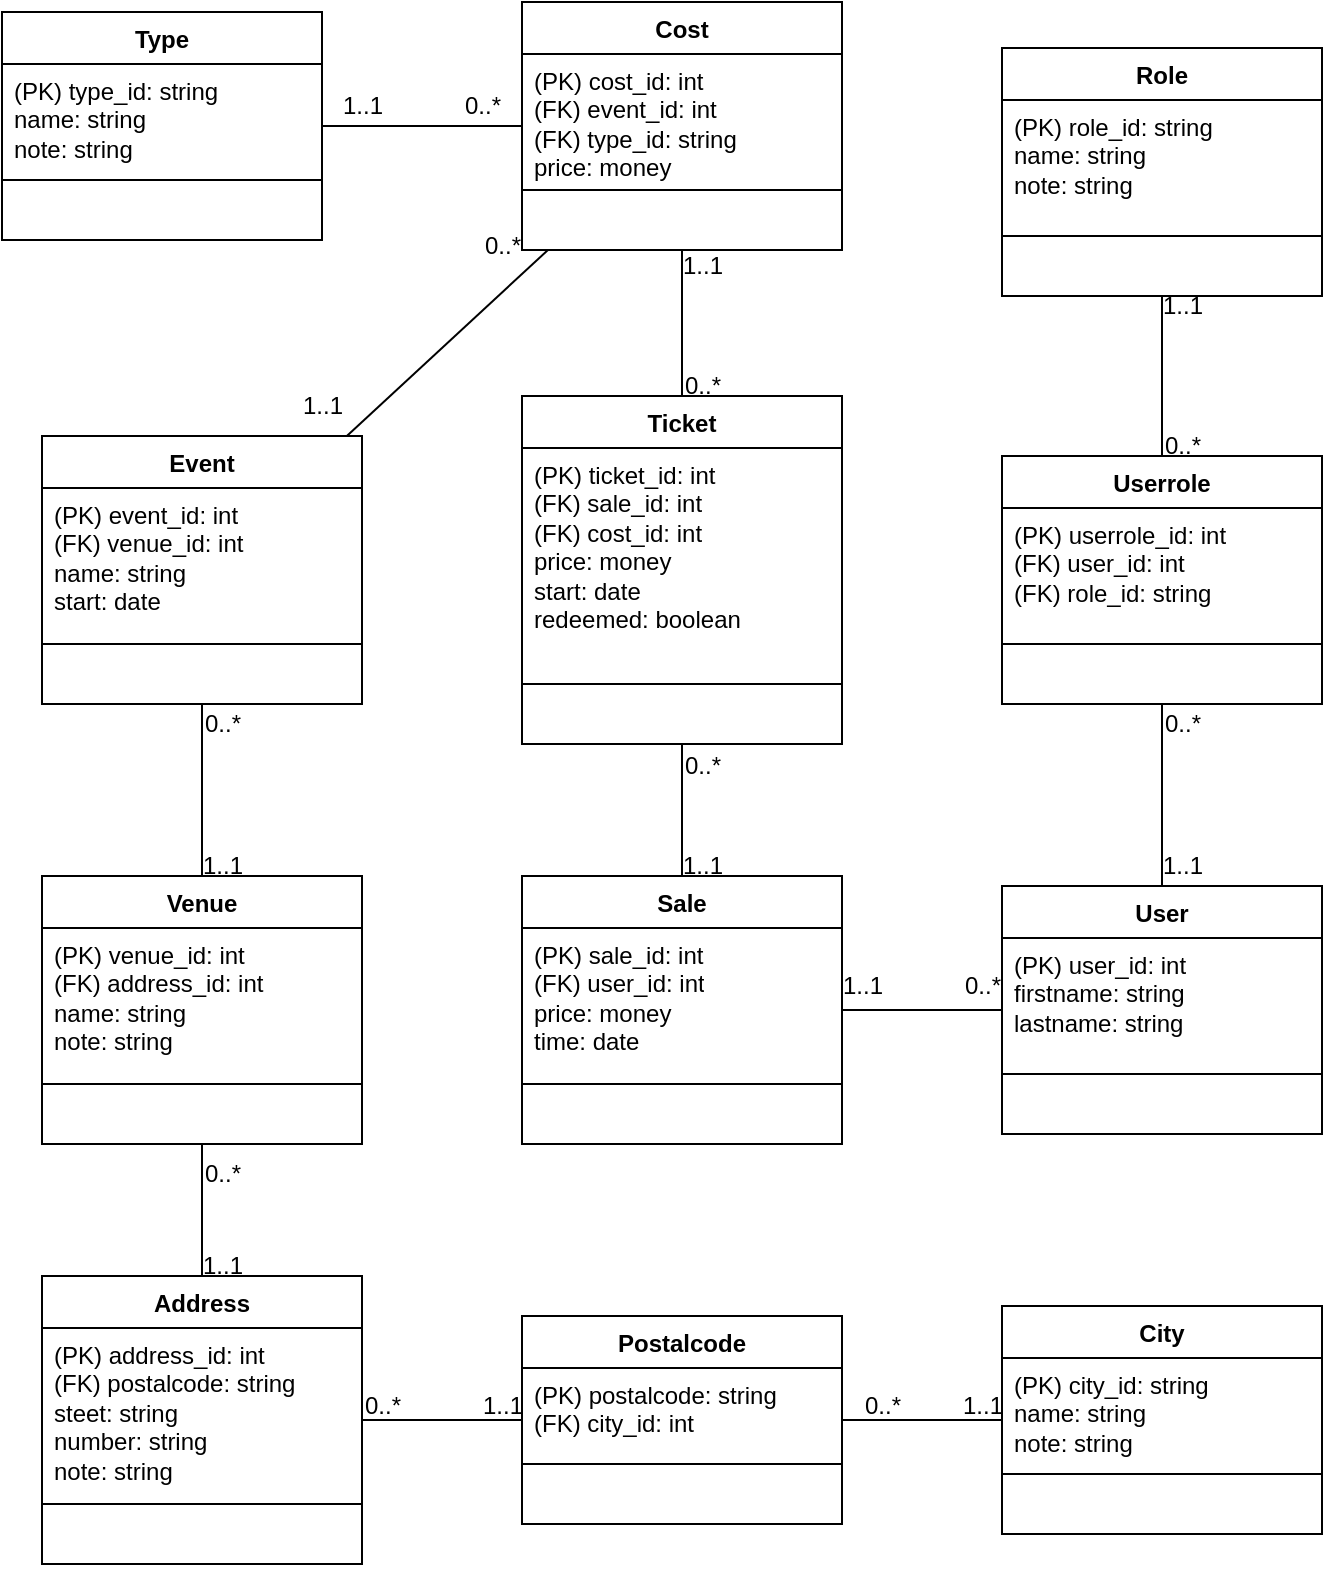 <mxfile version="28.1.2">
  <diagram name="Page-1" id="CT5lFTZmHJviQCnOmIjY">
    <mxGraphModel dx="2066" dy="3122" grid="1" gridSize="10" guides="1" tooltips="1" connect="1" arrows="1" fold="1" page="1" pageScale="1" pageWidth="1080" pageHeight="1920" math="0" shadow="0">
      <root>
        <mxCell id="0" />
        <mxCell id="1" parent="0" />
        <mxCell id="eSTx0_f_eTwvLmHdHTHT-23" value="Ticket" style="swimlane;fontStyle=1;align=center;verticalAlign=top;childLayout=stackLayout;horizontal=1;startSize=26;horizontalStack=0;resizeParent=1;resizeParentMax=0;resizeLast=0;collapsible=1;marginBottom=0;whiteSpace=wrap;html=1;" parent="1" vertex="1">
          <mxGeometry x="400" y="40" width="160" height="174" as="geometry" />
        </mxCell>
        <mxCell id="eSTx0_f_eTwvLmHdHTHT-24" value="(PK) ticket_id: int&lt;div&gt;(FK) sale_id: int&lt;br&gt;&lt;div&gt;(FK) cost_id: int&lt;/div&gt;&lt;div&gt;price: money&lt;/div&gt;&lt;div&gt;start: date&lt;/div&gt;&lt;div&gt;redeemed: boolean&lt;br&gt;&lt;div&gt;&lt;br&gt;&lt;/div&gt;&lt;/div&gt;&lt;/div&gt;" style="text;strokeColor=none;fillColor=none;align=left;verticalAlign=top;spacingLeft=4;spacingRight=4;overflow=hidden;rotatable=0;points=[[0,0.5],[1,0.5]];portConstraint=eastwest;whiteSpace=wrap;html=1;" parent="eSTx0_f_eTwvLmHdHTHT-23" vertex="1">
          <mxGeometry y="26" width="160" height="114" as="geometry" />
        </mxCell>
        <mxCell id="eSTx0_f_eTwvLmHdHTHT-25" value="" style="line;strokeWidth=1;fillColor=none;align=left;verticalAlign=middle;spacingTop=-1;spacingLeft=3;spacingRight=3;rotatable=0;labelPosition=right;points=[];portConstraint=eastwest;strokeColor=inherit;" parent="eSTx0_f_eTwvLmHdHTHT-23" vertex="1">
          <mxGeometry y="140" width="160" height="8" as="geometry" />
        </mxCell>
        <mxCell id="eSTx0_f_eTwvLmHdHTHT-26" value="&amp;nbsp;" style="text;strokeColor=none;fillColor=none;align=left;verticalAlign=top;spacingLeft=4;spacingRight=4;overflow=hidden;rotatable=0;points=[[0,0.5],[1,0.5]];portConstraint=eastwest;whiteSpace=wrap;html=1;" parent="eSTx0_f_eTwvLmHdHTHT-23" vertex="1">
          <mxGeometry y="148" width="160" height="26" as="geometry" />
        </mxCell>
        <mxCell id="eSTx0_f_eTwvLmHdHTHT-27" value="Sale" style="swimlane;fontStyle=1;align=center;verticalAlign=top;childLayout=stackLayout;horizontal=1;startSize=26;horizontalStack=0;resizeParent=1;resizeParentMax=0;resizeLast=0;collapsible=1;marginBottom=0;whiteSpace=wrap;html=1;" parent="1" vertex="1">
          <mxGeometry x="400" y="280" width="160" height="134" as="geometry" />
        </mxCell>
        <mxCell id="eSTx0_f_eTwvLmHdHTHT-28" value="&lt;div&gt;&lt;div&gt;(PK) sale_id: int&lt;/div&gt;&lt;/div&gt;&lt;div&gt;(FK) user_id: int&lt;/div&gt;&lt;div&gt;price: money&lt;/div&gt;&lt;div&gt;time: date&lt;/div&gt;" style="text;strokeColor=none;fillColor=none;align=left;verticalAlign=top;spacingLeft=4;spacingRight=4;overflow=hidden;rotatable=0;points=[[0,0.5],[1,0.5]];portConstraint=eastwest;whiteSpace=wrap;html=1;" parent="eSTx0_f_eTwvLmHdHTHT-27" vertex="1">
          <mxGeometry y="26" width="160" height="74" as="geometry" />
        </mxCell>
        <mxCell id="eSTx0_f_eTwvLmHdHTHT-29" value="" style="line;strokeWidth=1;fillColor=none;align=left;verticalAlign=middle;spacingTop=-1;spacingLeft=3;spacingRight=3;rotatable=0;labelPosition=right;points=[];portConstraint=eastwest;strokeColor=inherit;" parent="eSTx0_f_eTwvLmHdHTHT-27" vertex="1">
          <mxGeometry y="100" width="160" height="8" as="geometry" />
        </mxCell>
        <mxCell id="eSTx0_f_eTwvLmHdHTHT-30" value="&amp;nbsp;" style="text;strokeColor=none;fillColor=none;align=left;verticalAlign=top;spacingLeft=4;spacingRight=4;overflow=hidden;rotatable=0;points=[[0,0.5],[1,0.5]];portConstraint=eastwest;whiteSpace=wrap;html=1;" parent="eSTx0_f_eTwvLmHdHTHT-27" vertex="1">
          <mxGeometry y="108" width="160" height="26" as="geometry" />
        </mxCell>
        <mxCell id="eSTx0_f_eTwvLmHdHTHT-31" value="User" style="swimlane;fontStyle=1;align=center;verticalAlign=top;childLayout=stackLayout;horizontal=1;startSize=26;horizontalStack=0;resizeParent=1;resizeParentMax=0;resizeLast=0;collapsible=1;marginBottom=0;whiteSpace=wrap;html=1;" parent="1" vertex="1">
          <mxGeometry x="640" y="285" width="160" height="124" as="geometry" />
        </mxCell>
        <mxCell id="eSTx0_f_eTwvLmHdHTHT-32" value="&lt;div&gt;&lt;div&gt;(PK) user_id: int&lt;/div&gt;&lt;/div&gt;&lt;div&gt;firstname: string&lt;/div&gt;&lt;div&gt;lastname: string&lt;/div&gt;" style="text;strokeColor=none;fillColor=none;align=left;verticalAlign=top;spacingLeft=4;spacingRight=4;overflow=hidden;rotatable=0;points=[[0,0.5],[1,0.5]];portConstraint=eastwest;whiteSpace=wrap;html=1;" parent="eSTx0_f_eTwvLmHdHTHT-31" vertex="1">
          <mxGeometry y="26" width="160" height="64" as="geometry" />
        </mxCell>
        <mxCell id="eSTx0_f_eTwvLmHdHTHT-33" value="" style="line;strokeWidth=1;fillColor=none;align=left;verticalAlign=middle;spacingTop=-1;spacingLeft=3;spacingRight=3;rotatable=0;labelPosition=right;points=[];portConstraint=eastwest;strokeColor=inherit;" parent="eSTx0_f_eTwvLmHdHTHT-31" vertex="1">
          <mxGeometry y="90" width="160" height="8" as="geometry" />
        </mxCell>
        <mxCell id="eSTx0_f_eTwvLmHdHTHT-34" value="&amp;nbsp;" style="text;strokeColor=none;fillColor=none;align=left;verticalAlign=top;spacingLeft=4;spacingRight=4;overflow=hidden;rotatable=0;points=[[0,0.5],[1,0.5]];portConstraint=eastwest;whiteSpace=wrap;html=1;" parent="eSTx0_f_eTwvLmHdHTHT-31" vertex="1">
          <mxGeometry y="98" width="160" height="26" as="geometry" />
        </mxCell>
        <mxCell id="eSTx0_f_eTwvLmHdHTHT-35" value="Userrole" style="swimlane;fontStyle=1;align=center;verticalAlign=top;childLayout=stackLayout;horizontal=1;startSize=26;horizontalStack=0;resizeParent=1;resizeParentMax=0;resizeLast=0;collapsible=1;marginBottom=0;whiteSpace=wrap;html=1;" parent="1" vertex="1">
          <mxGeometry x="640" y="70" width="160" height="124" as="geometry" />
        </mxCell>
        <mxCell id="eSTx0_f_eTwvLmHdHTHT-36" value="&lt;div&gt;&lt;div&gt;(PK) userrole_id: int&lt;/div&gt;&lt;/div&gt;&lt;div&gt;(FK) user_id: int&lt;/div&gt;&lt;div&gt;(FK) role_id: string&lt;/div&gt;&lt;div&gt;&lt;br&gt;&lt;/div&gt;" style="text;strokeColor=none;fillColor=none;align=left;verticalAlign=top;spacingLeft=4;spacingRight=4;overflow=hidden;rotatable=0;points=[[0,0.5],[1,0.5]];portConstraint=eastwest;whiteSpace=wrap;html=1;" parent="eSTx0_f_eTwvLmHdHTHT-35" vertex="1">
          <mxGeometry y="26" width="160" height="64" as="geometry" />
        </mxCell>
        <mxCell id="eSTx0_f_eTwvLmHdHTHT-37" value="" style="line;strokeWidth=1;fillColor=none;align=left;verticalAlign=middle;spacingTop=-1;spacingLeft=3;spacingRight=3;rotatable=0;labelPosition=right;points=[];portConstraint=eastwest;strokeColor=inherit;" parent="eSTx0_f_eTwvLmHdHTHT-35" vertex="1">
          <mxGeometry y="90" width="160" height="8" as="geometry" />
        </mxCell>
        <mxCell id="eSTx0_f_eTwvLmHdHTHT-38" value="&amp;nbsp;" style="text;strokeColor=none;fillColor=none;align=left;verticalAlign=top;spacingLeft=4;spacingRight=4;overflow=hidden;rotatable=0;points=[[0,0.5],[1,0.5]];portConstraint=eastwest;whiteSpace=wrap;html=1;" parent="eSTx0_f_eTwvLmHdHTHT-35" vertex="1">
          <mxGeometry y="98" width="160" height="26" as="geometry" />
        </mxCell>
        <mxCell id="eSTx0_f_eTwvLmHdHTHT-39" value="Role" style="swimlane;fontStyle=1;align=center;verticalAlign=top;childLayout=stackLayout;horizontal=1;startSize=26;horizontalStack=0;resizeParent=1;resizeParentMax=0;resizeLast=0;collapsible=1;marginBottom=0;whiteSpace=wrap;html=1;" parent="1" vertex="1">
          <mxGeometry x="640" y="-134" width="160" height="124" as="geometry" />
        </mxCell>
        <mxCell id="eSTx0_f_eTwvLmHdHTHT-40" value="&lt;div&gt;&lt;div&gt;(PK) role_id: string&lt;/div&gt;&lt;/div&gt;&lt;div&gt;name: string&lt;/div&gt;&lt;div&gt;note: string&lt;/div&gt;" style="text;strokeColor=none;fillColor=none;align=left;verticalAlign=top;spacingLeft=4;spacingRight=4;overflow=hidden;rotatable=0;points=[[0,0.5],[1,0.5]];portConstraint=eastwest;whiteSpace=wrap;html=1;" parent="eSTx0_f_eTwvLmHdHTHT-39" vertex="1">
          <mxGeometry y="26" width="160" height="64" as="geometry" />
        </mxCell>
        <mxCell id="eSTx0_f_eTwvLmHdHTHT-41" value="" style="line;strokeWidth=1;fillColor=none;align=left;verticalAlign=middle;spacingTop=-1;spacingLeft=3;spacingRight=3;rotatable=0;labelPosition=right;points=[];portConstraint=eastwest;strokeColor=inherit;" parent="eSTx0_f_eTwvLmHdHTHT-39" vertex="1">
          <mxGeometry y="90" width="160" height="8" as="geometry" />
        </mxCell>
        <mxCell id="eSTx0_f_eTwvLmHdHTHT-42" value="&amp;nbsp;" style="text;strokeColor=none;fillColor=none;align=left;verticalAlign=top;spacingLeft=4;spacingRight=4;overflow=hidden;rotatable=0;points=[[0,0.5],[1,0.5]];portConstraint=eastwest;whiteSpace=wrap;html=1;" parent="eSTx0_f_eTwvLmHdHTHT-39" vertex="1">
          <mxGeometry y="98" width="160" height="26" as="geometry" />
        </mxCell>
        <mxCell id="eSTx0_f_eTwvLmHdHTHT-43" value="Event" style="swimlane;fontStyle=1;align=center;verticalAlign=top;childLayout=stackLayout;horizontal=1;startSize=26;horizontalStack=0;resizeParent=1;resizeParentMax=0;resizeLast=0;collapsible=1;marginBottom=0;whiteSpace=wrap;html=1;" parent="1" vertex="1">
          <mxGeometry x="160" y="60" width="160" height="134" as="geometry" />
        </mxCell>
        <mxCell id="eSTx0_f_eTwvLmHdHTHT-44" value="(PK) event_id: int&lt;div&gt;(FK) venue_id: int&lt;/div&gt;&lt;div&gt;name: string&lt;/div&gt;&lt;div&gt;start: date&lt;/div&gt;" style="text;strokeColor=none;fillColor=none;align=left;verticalAlign=top;spacingLeft=4;spacingRight=4;overflow=hidden;rotatable=0;points=[[0,0.5],[1,0.5]];portConstraint=eastwest;whiteSpace=wrap;html=1;" parent="eSTx0_f_eTwvLmHdHTHT-43" vertex="1">
          <mxGeometry y="26" width="160" height="74" as="geometry" />
        </mxCell>
        <mxCell id="eSTx0_f_eTwvLmHdHTHT-45" value="" style="line;strokeWidth=1;fillColor=none;align=left;verticalAlign=middle;spacingTop=-1;spacingLeft=3;spacingRight=3;rotatable=0;labelPosition=right;points=[];portConstraint=eastwest;strokeColor=inherit;" parent="eSTx0_f_eTwvLmHdHTHT-43" vertex="1">
          <mxGeometry y="100" width="160" height="8" as="geometry" />
        </mxCell>
        <mxCell id="eSTx0_f_eTwvLmHdHTHT-46" value="&amp;nbsp;" style="text;strokeColor=none;fillColor=none;align=left;verticalAlign=top;spacingLeft=4;spacingRight=4;overflow=hidden;rotatable=0;points=[[0,0.5],[1,0.5]];portConstraint=eastwest;whiteSpace=wrap;html=1;" parent="eSTx0_f_eTwvLmHdHTHT-43" vertex="1">
          <mxGeometry y="108" width="160" height="26" as="geometry" />
        </mxCell>
        <mxCell id="eSTx0_f_eTwvLmHdHTHT-47" value="Venue" style="swimlane;fontStyle=1;align=center;verticalAlign=top;childLayout=stackLayout;horizontal=1;startSize=26;horizontalStack=0;resizeParent=1;resizeParentMax=0;resizeLast=0;collapsible=1;marginBottom=0;whiteSpace=wrap;html=1;" parent="1" vertex="1">
          <mxGeometry x="160" y="280" width="160" height="134" as="geometry" />
        </mxCell>
        <mxCell id="eSTx0_f_eTwvLmHdHTHT-48" value="(PK) venue_id: int&lt;div&gt;(FK) address_id: int&lt;/div&gt;&lt;div&gt;&lt;span style=&quot;background-color: transparent; color: light-dark(rgb(0, 0, 0), rgb(255, 255, 255));&quot;&gt;name: string&lt;/span&gt;&lt;/div&gt;&lt;div&gt;note: string&lt;/div&gt;" style="text;strokeColor=none;fillColor=none;align=left;verticalAlign=top;spacingLeft=4;spacingRight=4;overflow=hidden;rotatable=0;points=[[0,0.5],[1,0.5]];portConstraint=eastwest;whiteSpace=wrap;html=1;" parent="eSTx0_f_eTwvLmHdHTHT-47" vertex="1">
          <mxGeometry y="26" width="160" height="74" as="geometry" />
        </mxCell>
        <mxCell id="eSTx0_f_eTwvLmHdHTHT-49" value="" style="line;strokeWidth=1;fillColor=none;align=left;verticalAlign=middle;spacingTop=-1;spacingLeft=3;spacingRight=3;rotatable=0;labelPosition=right;points=[];portConstraint=eastwest;strokeColor=inherit;" parent="eSTx0_f_eTwvLmHdHTHT-47" vertex="1">
          <mxGeometry y="100" width="160" height="8" as="geometry" />
        </mxCell>
        <mxCell id="eSTx0_f_eTwvLmHdHTHT-50" value="&amp;nbsp;" style="text;strokeColor=none;fillColor=none;align=left;verticalAlign=top;spacingLeft=4;spacingRight=4;overflow=hidden;rotatable=0;points=[[0,0.5],[1,0.5]];portConstraint=eastwest;whiteSpace=wrap;html=1;" parent="eSTx0_f_eTwvLmHdHTHT-47" vertex="1">
          <mxGeometry y="108" width="160" height="26" as="geometry" />
        </mxCell>
        <mxCell id="eSTx0_f_eTwvLmHdHTHT-51" value="City" style="swimlane;fontStyle=1;align=center;verticalAlign=top;childLayout=stackLayout;horizontal=1;startSize=26;horizontalStack=0;resizeParent=1;resizeParentMax=0;resizeLast=0;collapsible=1;marginBottom=0;whiteSpace=wrap;html=1;" parent="1" vertex="1">
          <mxGeometry x="640" y="495" width="160" height="114" as="geometry" />
        </mxCell>
        <mxCell id="eSTx0_f_eTwvLmHdHTHT-52" value="(PK) city_id: string&lt;div&gt;name: string&lt;/div&gt;&lt;div&gt;note: string&lt;/div&gt;" style="text;strokeColor=none;fillColor=none;align=left;verticalAlign=top;spacingLeft=4;spacingRight=4;overflow=hidden;rotatable=0;points=[[0,0.5],[1,0.5]];portConstraint=eastwest;whiteSpace=wrap;html=1;" parent="eSTx0_f_eTwvLmHdHTHT-51" vertex="1">
          <mxGeometry y="26" width="160" height="54" as="geometry" />
        </mxCell>
        <mxCell id="eSTx0_f_eTwvLmHdHTHT-53" value="" style="line;strokeWidth=1;fillColor=none;align=left;verticalAlign=middle;spacingTop=-1;spacingLeft=3;spacingRight=3;rotatable=0;labelPosition=right;points=[];portConstraint=eastwest;strokeColor=inherit;" parent="eSTx0_f_eTwvLmHdHTHT-51" vertex="1">
          <mxGeometry y="80" width="160" height="8" as="geometry" />
        </mxCell>
        <mxCell id="eSTx0_f_eTwvLmHdHTHT-54" value="&amp;nbsp;" style="text;strokeColor=none;fillColor=none;align=left;verticalAlign=top;spacingLeft=4;spacingRight=4;overflow=hidden;rotatable=0;points=[[0,0.5],[1,0.5]];portConstraint=eastwest;whiteSpace=wrap;html=1;" parent="eSTx0_f_eTwvLmHdHTHT-51" vertex="1">
          <mxGeometry y="88" width="160" height="26" as="geometry" />
        </mxCell>
        <mxCell id="eSTx0_f_eTwvLmHdHTHT-55" value="Postalcode" style="swimlane;fontStyle=1;align=center;verticalAlign=top;childLayout=stackLayout;horizontal=1;startSize=26;horizontalStack=0;resizeParent=1;resizeParentMax=0;resizeLast=0;collapsible=1;marginBottom=0;whiteSpace=wrap;html=1;" parent="1" vertex="1">
          <mxGeometry x="400" y="500" width="160" height="104" as="geometry" />
        </mxCell>
        <mxCell id="eSTx0_f_eTwvLmHdHTHT-56" value="(PK) postalcode: string&lt;div&gt;(FK) city_id: int&lt;/div&gt;" style="text;strokeColor=none;fillColor=none;align=left;verticalAlign=top;spacingLeft=4;spacingRight=4;overflow=hidden;rotatable=0;points=[[0,0.5],[1,0.5]];portConstraint=eastwest;whiteSpace=wrap;html=1;" parent="eSTx0_f_eTwvLmHdHTHT-55" vertex="1">
          <mxGeometry y="26" width="160" height="44" as="geometry" />
        </mxCell>
        <mxCell id="eSTx0_f_eTwvLmHdHTHT-57" value="" style="line;strokeWidth=1;fillColor=none;align=left;verticalAlign=middle;spacingTop=-1;spacingLeft=3;spacingRight=3;rotatable=0;labelPosition=right;points=[];portConstraint=eastwest;strokeColor=inherit;" parent="eSTx0_f_eTwvLmHdHTHT-55" vertex="1">
          <mxGeometry y="70" width="160" height="8" as="geometry" />
        </mxCell>
        <mxCell id="eSTx0_f_eTwvLmHdHTHT-58" value="&amp;nbsp;" style="text;strokeColor=none;fillColor=none;align=left;verticalAlign=top;spacingLeft=4;spacingRight=4;overflow=hidden;rotatable=0;points=[[0,0.5],[1,0.5]];portConstraint=eastwest;whiteSpace=wrap;html=1;" parent="eSTx0_f_eTwvLmHdHTHT-55" vertex="1">
          <mxGeometry y="78" width="160" height="26" as="geometry" />
        </mxCell>
        <mxCell id="eSTx0_f_eTwvLmHdHTHT-59" value="" style="endArrow=none;html=1;rounded=0;" parent="1" source="eSTx0_f_eTwvLmHdHTHT-43" target="eSTx0_f_eTwvLmHdHTHT-47" edge="1">
          <mxGeometry width="50" height="50" relative="1" as="geometry">
            <mxPoint x="180" y="50" as="sourcePoint" />
            <mxPoint x="230" as="targetPoint" />
          </mxGeometry>
        </mxCell>
        <mxCell id="eSTx0_f_eTwvLmHdHTHT-60" value="" style="endArrow=none;html=1;rounded=0;" parent="1" source="eSTx0_f_eTwvLmHdHTHT-35" target="eSTx0_f_eTwvLmHdHTHT-39" edge="1">
          <mxGeometry width="50" height="50" relative="1" as="geometry">
            <mxPoint x="610" y="440" as="sourcePoint" />
            <mxPoint x="660" y="390" as="targetPoint" />
          </mxGeometry>
        </mxCell>
        <mxCell id="eSTx0_f_eTwvLmHdHTHT-61" value="" style="endArrow=none;html=1;rounded=0;" parent="1" source="eSTx0_f_eTwvLmHdHTHT-31" target="eSTx0_f_eTwvLmHdHTHT-35" edge="1">
          <mxGeometry width="50" height="50" relative="1" as="geometry">
            <mxPoint x="320" y="510" as="sourcePoint" />
            <mxPoint x="370" y="460" as="targetPoint" />
          </mxGeometry>
        </mxCell>
        <mxCell id="eSTx0_f_eTwvLmHdHTHT-62" value="" style="endArrow=none;html=1;rounded=0;" parent="1" source="eSTx0_f_eTwvLmHdHTHT-31" target="eSTx0_f_eTwvLmHdHTHT-27" edge="1">
          <mxGeometry width="50" height="50" relative="1" as="geometry">
            <mxPoint x="330" y="260" as="sourcePoint" />
            <mxPoint x="380" y="210" as="targetPoint" />
          </mxGeometry>
        </mxCell>
        <mxCell id="eSTx0_f_eTwvLmHdHTHT-63" value="" style="endArrow=none;html=1;rounded=0;" parent="1" source="eSTx0_f_eTwvLmHdHTHT-27" target="eSTx0_f_eTwvLmHdHTHT-23" edge="1">
          <mxGeometry width="50" height="50" relative="1" as="geometry">
            <mxPoint x="520" y="160" as="sourcePoint" />
            <mxPoint x="570" y="110" as="targetPoint" />
          </mxGeometry>
        </mxCell>
        <mxCell id="eSTx0_f_eTwvLmHdHTHT-65" value="" style="endArrow=none;html=1;rounded=0;" parent="1" source="eSTx0_f_eTwvLmHdHTHT-66" target="eSTx0_f_eTwvLmHdHTHT-55" edge="1">
          <mxGeometry width="50" height="50" relative="1" as="geometry">
            <mxPoint x="390" y="-340" as="sourcePoint" />
            <mxPoint x="150" y="-270" as="targetPoint" />
          </mxGeometry>
        </mxCell>
        <mxCell id="eSTx0_f_eTwvLmHdHTHT-66" value="Address" style="swimlane;fontStyle=1;align=center;verticalAlign=top;childLayout=stackLayout;horizontal=1;startSize=26;horizontalStack=0;resizeParent=1;resizeParentMax=0;resizeLast=0;collapsible=1;marginBottom=0;whiteSpace=wrap;html=1;" parent="1" vertex="1">
          <mxGeometry x="160" y="480" width="160" height="144" as="geometry" />
        </mxCell>
        <mxCell id="eSTx0_f_eTwvLmHdHTHT-67" value="(PK) address_id: int&lt;div&gt;(FK) postalcode: string&lt;/div&gt;&lt;div&gt;steet: string&lt;/div&gt;&lt;div&gt;number: string&lt;/div&gt;&lt;div&gt;note: string&lt;/div&gt;" style="text;strokeColor=none;fillColor=none;align=left;verticalAlign=top;spacingLeft=4;spacingRight=4;overflow=hidden;rotatable=0;points=[[0,0.5],[1,0.5]];portConstraint=eastwest;whiteSpace=wrap;html=1;" parent="eSTx0_f_eTwvLmHdHTHT-66" vertex="1">
          <mxGeometry y="26" width="160" height="84" as="geometry" />
        </mxCell>
        <mxCell id="eSTx0_f_eTwvLmHdHTHT-68" value="" style="line;strokeWidth=1;fillColor=none;align=left;verticalAlign=middle;spacingTop=-1;spacingLeft=3;spacingRight=3;rotatable=0;labelPosition=right;points=[];portConstraint=eastwest;strokeColor=inherit;" parent="eSTx0_f_eTwvLmHdHTHT-66" vertex="1">
          <mxGeometry y="110" width="160" height="8" as="geometry" />
        </mxCell>
        <mxCell id="eSTx0_f_eTwvLmHdHTHT-69" value="&amp;nbsp;" style="text;strokeColor=none;fillColor=none;align=left;verticalAlign=top;spacingLeft=4;spacingRight=4;overflow=hidden;rotatable=0;points=[[0,0.5],[1,0.5]];portConstraint=eastwest;whiteSpace=wrap;html=1;" parent="eSTx0_f_eTwvLmHdHTHT-66" vertex="1">
          <mxGeometry y="118" width="160" height="26" as="geometry" />
        </mxCell>
        <mxCell id="eSTx0_f_eTwvLmHdHTHT-70" value="" style="endArrow=none;html=1;rounded=0;" parent="1" source="eSTx0_f_eTwvLmHdHTHT-47" target="eSTx0_f_eTwvLmHdHTHT-66" edge="1">
          <mxGeometry width="50" height="50" relative="1" as="geometry">
            <mxPoint x="230" y="-230" as="sourcePoint" />
            <mxPoint x="280" y="-280" as="targetPoint" />
          </mxGeometry>
        </mxCell>
        <mxCell id="eSTx0_f_eTwvLmHdHTHT-71" value="" style="endArrow=none;html=1;rounded=0;" parent="1" source="eSTx0_f_eTwvLmHdHTHT-55" target="eSTx0_f_eTwvLmHdHTHT-51" edge="1">
          <mxGeometry width="50" height="50" relative="1" as="geometry">
            <mxPoint x="560" y="661" as="sourcePoint" />
            <mxPoint x="610" y="611" as="targetPoint" />
          </mxGeometry>
        </mxCell>
        <mxCell id="eSTx0_f_eTwvLmHdHTHT-80" value="Cost" style="swimlane;fontStyle=1;align=center;verticalAlign=top;childLayout=stackLayout;horizontal=1;startSize=26;horizontalStack=0;resizeParent=1;resizeParentMax=0;resizeLast=0;collapsible=1;marginBottom=0;whiteSpace=wrap;html=1;" parent="1" vertex="1">
          <mxGeometry x="400" y="-157" width="160" height="124" as="geometry" />
        </mxCell>
        <mxCell id="eSTx0_f_eTwvLmHdHTHT-81" value="(PK) cost_id: int&lt;div&gt;&lt;span style=&quot;background-color: transparent; color: light-dark(rgb(0, 0, 0), rgb(255, 255, 255));&quot;&gt;(FK) event_id: int&lt;/span&gt;&lt;/div&gt;&lt;div&gt;&lt;span style=&quot;background-color: transparent; color: light-dark(rgb(0, 0, 0), rgb(255, 255, 255));&quot;&gt;(FK) type_id: string&lt;/span&gt;&lt;/div&gt;&lt;div&gt;price: money&lt;/div&gt;" style="text;strokeColor=none;fillColor=none;align=left;verticalAlign=top;spacingLeft=4;spacingRight=4;overflow=hidden;rotatable=0;points=[[0,0.5],[1,0.5]];portConstraint=eastwest;whiteSpace=wrap;html=1;" parent="eSTx0_f_eTwvLmHdHTHT-80" vertex="1">
          <mxGeometry y="26" width="160" height="64" as="geometry" />
        </mxCell>
        <mxCell id="eSTx0_f_eTwvLmHdHTHT-82" value="" style="line;strokeWidth=1;fillColor=none;align=left;verticalAlign=middle;spacingTop=-1;spacingLeft=3;spacingRight=3;rotatable=0;labelPosition=right;points=[];portConstraint=eastwest;strokeColor=inherit;" parent="eSTx0_f_eTwvLmHdHTHT-80" vertex="1">
          <mxGeometry y="90" width="160" height="8" as="geometry" />
        </mxCell>
        <mxCell id="eSTx0_f_eTwvLmHdHTHT-83" value="&amp;nbsp;" style="text;strokeColor=none;fillColor=none;align=left;verticalAlign=top;spacingLeft=4;spacingRight=4;overflow=hidden;rotatable=0;points=[[0,0.5],[1,0.5]];portConstraint=eastwest;whiteSpace=wrap;html=1;" parent="eSTx0_f_eTwvLmHdHTHT-80" vertex="1">
          <mxGeometry y="98" width="160" height="26" as="geometry" />
        </mxCell>
        <mxCell id="eSTx0_f_eTwvLmHdHTHT-85" value="" style="endArrow=none;html=1;rounded=0;" parent="1" source="eSTx0_f_eTwvLmHdHTHT-43" target="eSTx0_f_eTwvLmHdHTHT-80" edge="1">
          <mxGeometry width="50" height="50" relative="1" as="geometry">
            <mxPoint x="350" y="70" as="sourcePoint" />
            <mxPoint x="210" y="-40" as="targetPoint" />
          </mxGeometry>
        </mxCell>
        <mxCell id="eSTx0_f_eTwvLmHdHTHT-86" value="1..1" style="text;html=1;align=center;verticalAlign=middle;resizable=0;points=[];autosize=1;strokeColor=none;fillColor=none;" parent="1" vertex="1">
          <mxGeometry x="710" y="-20" width="40" height="30" as="geometry" />
        </mxCell>
        <mxCell id="eSTx0_f_eTwvLmHdHTHT-87" value="0..*" style="text;html=1;align=center;verticalAlign=middle;resizable=0;points=[];autosize=1;strokeColor=none;fillColor=none;" parent="1" vertex="1">
          <mxGeometry x="710" y="50" width="40" height="30" as="geometry" />
        </mxCell>
        <mxCell id="eSTx0_f_eTwvLmHdHTHT-88" value="1..1" style="text;html=1;align=center;verticalAlign=middle;resizable=0;points=[];autosize=1;strokeColor=none;fillColor=none;" parent="1" vertex="1">
          <mxGeometry x="280" y="30" width="40" height="30" as="geometry" />
        </mxCell>
        <mxCell id="eSTx0_f_eTwvLmHdHTHT-89" value="0..*" style="text;html=1;align=center;verticalAlign=middle;resizable=0;points=[];autosize=1;strokeColor=none;fillColor=none;" parent="1" vertex="1">
          <mxGeometry x="370" y="-50" width="40" height="30" as="geometry" />
        </mxCell>
        <mxCell id="eSTx0_f_eTwvLmHdHTHT-92" value="0..*" style="text;html=1;align=center;verticalAlign=middle;resizable=0;points=[];autosize=1;strokeColor=none;fillColor=none;" parent="1" vertex="1">
          <mxGeometry x="470" y="210" width="40" height="30" as="geometry" />
        </mxCell>
        <mxCell id="eSTx0_f_eTwvLmHdHTHT-93" value="1..1" style="text;html=1;align=center;verticalAlign=middle;resizable=0;points=[];autosize=1;strokeColor=none;fillColor=none;" parent="1" vertex="1">
          <mxGeometry x="470" y="260" width="40" height="30" as="geometry" />
        </mxCell>
        <mxCell id="eSTx0_f_eTwvLmHdHTHT-94" value="0..*" style="text;html=1;align=center;verticalAlign=middle;resizable=0;points=[];autosize=1;strokeColor=none;fillColor=none;" parent="1" vertex="1">
          <mxGeometry x="610" y="320" width="40" height="30" as="geometry" />
        </mxCell>
        <mxCell id="eSTx0_f_eTwvLmHdHTHT-95" value="1..1" style="text;html=1;align=center;verticalAlign=middle;resizable=0;points=[];autosize=1;strokeColor=none;fillColor=none;" parent="1" vertex="1">
          <mxGeometry x="550" y="320" width="40" height="30" as="geometry" />
        </mxCell>
        <mxCell id="eSTx0_f_eTwvLmHdHTHT-96" value="1..1" style="text;html=1;align=center;verticalAlign=middle;resizable=0;points=[];autosize=1;strokeColor=none;fillColor=none;" parent="1" vertex="1">
          <mxGeometry x="710" y="260" width="40" height="30" as="geometry" />
        </mxCell>
        <mxCell id="eSTx0_f_eTwvLmHdHTHT-97" value="0..*" style="text;html=1;align=center;verticalAlign=middle;resizable=0;points=[];autosize=1;strokeColor=none;fillColor=none;" parent="1" vertex="1">
          <mxGeometry x="710" y="189" width="40" height="30" as="geometry" />
        </mxCell>
        <mxCell id="eSTx0_f_eTwvLmHdHTHT-98" value="0..*" style="text;html=1;align=center;verticalAlign=middle;resizable=0;points=[];autosize=1;strokeColor=none;fillColor=none;" parent="1" vertex="1">
          <mxGeometry x="230" y="189" width="40" height="30" as="geometry" />
        </mxCell>
        <mxCell id="eSTx0_f_eTwvLmHdHTHT-99" value="1..1" style="text;html=1;align=center;verticalAlign=middle;resizable=0;points=[];autosize=1;strokeColor=none;fillColor=none;" parent="1" vertex="1">
          <mxGeometry x="230" y="260" width="40" height="30" as="geometry" />
        </mxCell>
        <mxCell id="eSTx0_f_eTwvLmHdHTHT-100" value="0..*" style="text;html=1;align=center;verticalAlign=middle;resizable=0;points=[];autosize=1;strokeColor=none;fillColor=none;" parent="1" vertex="1">
          <mxGeometry x="230" y="414" width="40" height="30" as="geometry" />
        </mxCell>
        <mxCell id="eSTx0_f_eTwvLmHdHTHT-101" value="1..1" style="text;html=1;align=center;verticalAlign=middle;resizable=0;points=[];autosize=1;strokeColor=none;fillColor=none;" parent="1" vertex="1">
          <mxGeometry x="230" y="460" width="40" height="30" as="geometry" />
        </mxCell>
        <mxCell id="eSTx0_f_eTwvLmHdHTHT-102" value="0..*" style="text;html=1;align=center;verticalAlign=middle;resizable=0;points=[];autosize=1;strokeColor=none;fillColor=none;" parent="1" vertex="1">
          <mxGeometry x="310" y="530" width="40" height="30" as="geometry" />
        </mxCell>
        <mxCell id="eSTx0_f_eTwvLmHdHTHT-103" value="1..1" style="text;html=1;align=center;verticalAlign=middle;resizable=0;points=[];autosize=1;strokeColor=none;fillColor=none;" parent="1" vertex="1">
          <mxGeometry x="370" y="530" width="40" height="30" as="geometry" />
        </mxCell>
        <mxCell id="eSTx0_f_eTwvLmHdHTHT-104" value="1..1" style="text;html=1;align=center;verticalAlign=middle;resizable=0;points=[];autosize=1;strokeColor=none;fillColor=none;" parent="1" vertex="1">
          <mxGeometry x="610" y="530" width="40" height="30" as="geometry" />
        </mxCell>
        <mxCell id="eSTx0_f_eTwvLmHdHTHT-105" value="0..*" style="text;html=1;align=center;verticalAlign=middle;resizable=0;points=[];autosize=1;strokeColor=none;fillColor=none;" parent="1" vertex="1">
          <mxGeometry x="560" y="530" width="40" height="30" as="geometry" />
        </mxCell>
        <mxCell id="eSTx0_f_eTwvLmHdHTHT-106" value="Type" style="swimlane;fontStyle=1;align=center;verticalAlign=top;childLayout=stackLayout;horizontal=1;startSize=26;horizontalStack=0;resizeParent=1;resizeParentMax=0;resizeLast=0;collapsible=1;marginBottom=0;whiteSpace=wrap;html=1;" parent="1" vertex="1">
          <mxGeometry x="140" y="-152" width="160" height="114" as="geometry" />
        </mxCell>
        <mxCell id="eSTx0_f_eTwvLmHdHTHT-107" value="(PK) type_id: string&lt;div&gt;name: string&lt;/div&gt;&lt;div&gt;note: string&lt;/div&gt;" style="text;strokeColor=none;fillColor=none;align=left;verticalAlign=top;spacingLeft=4;spacingRight=4;overflow=hidden;rotatable=0;points=[[0,0.5],[1,0.5]];portConstraint=eastwest;whiteSpace=wrap;html=1;" parent="eSTx0_f_eTwvLmHdHTHT-106" vertex="1">
          <mxGeometry y="26" width="160" height="54" as="geometry" />
        </mxCell>
        <mxCell id="eSTx0_f_eTwvLmHdHTHT-108" value="" style="line;strokeWidth=1;fillColor=none;align=left;verticalAlign=middle;spacingTop=-1;spacingLeft=3;spacingRight=3;rotatable=0;labelPosition=right;points=[];portConstraint=eastwest;strokeColor=inherit;" parent="eSTx0_f_eTwvLmHdHTHT-106" vertex="1">
          <mxGeometry y="80" width="160" height="8" as="geometry" />
        </mxCell>
        <mxCell id="eSTx0_f_eTwvLmHdHTHT-109" value="&amp;nbsp;" style="text;strokeColor=none;fillColor=none;align=left;verticalAlign=top;spacingLeft=4;spacingRight=4;overflow=hidden;rotatable=0;points=[[0,0.5],[1,0.5]];portConstraint=eastwest;whiteSpace=wrap;html=1;" parent="eSTx0_f_eTwvLmHdHTHT-106" vertex="1">
          <mxGeometry y="88" width="160" height="26" as="geometry" />
        </mxCell>
        <mxCell id="eSTx0_f_eTwvLmHdHTHT-115" value="" style="endArrow=none;html=1;rounded=0;" parent="1" source="eSTx0_f_eTwvLmHdHTHT-80" target="eSTx0_f_eTwvLmHdHTHT-106" edge="1">
          <mxGeometry width="50" height="50" relative="1" as="geometry">
            <mxPoint x="570" y="40" as="sourcePoint" />
            <mxPoint x="620" y="-10" as="targetPoint" />
          </mxGeometry>
        </mxCell>
        <mxCell id="eSTx0_f_eTwvLmHdHTHT-116" value="1..1" style="text;html=1;align=center;verticalAlign=middle;resizable=0;points=[];autosize=1;strokeColor=none;fillColor=none;" parent="1" vertex="1">
          <mxGeometry x="470" y="-40" width="40" height="30" as="geometry" />
        </mxCell>
        <mxCell id="eSTx0_f_eTwvLmHdHTHT-117" value="0..*" style="text;html=1;align=center;verticalAlign=middle;resizable=0;points=[];autosize=1;strokeColor=none;fillColor=none;" parent="1" vertex="1">
          <mxGeometry x="470" y="20" width="40" height="30" as="geometry" />
        </mxCell>
        <mxCell id="eSTx0_f_eTwvLmHdHTHT-122" value="" style="endArrow=none;html=1;rounded=0;" parent="1" source="eSTx0_f_eTwvLmHdHTHT-80" target="eSTx0_f_eTwvLmHdHTHT-23" edge="1">
          <mxGeometry width="50" height="50" relative="1" as="geometry">
            <mxPoint x="330" y="50" as="sourcePoint" />
            <mxPoint x="380" as="targetPoint" />
          </mxGeometry>
        </mxCell>
        <mxCell id="GhQkgr2eOtFLzRbZG9BH-1" value="0..*" style="text;html=1;align=center;verticalAlign=middle;resizable=0;points=[];autosize=1;strokeColor=none;fillColor=none;" vertex="1" parent="1">
          <mxGeometry x="360" y="-120" width="40" height="30" as="geometry" />
        </mxCell>
        <mxCell id="GhQkgr2eOtFLzRbZG9BH-2" value="1..1" style="text;html=1;align=center;verticalAlign=middle;resizable=0;points=[];autosize=1;strokeColor=none;fillColor=none;" vertex="1" parent="1">
          <mxGeometry x="300" y="-120" width="40" height="30" as="geometry" />
        </mxCell>
      </root>
    </mxGraphModel>
  </diagram>
</mxfile>
